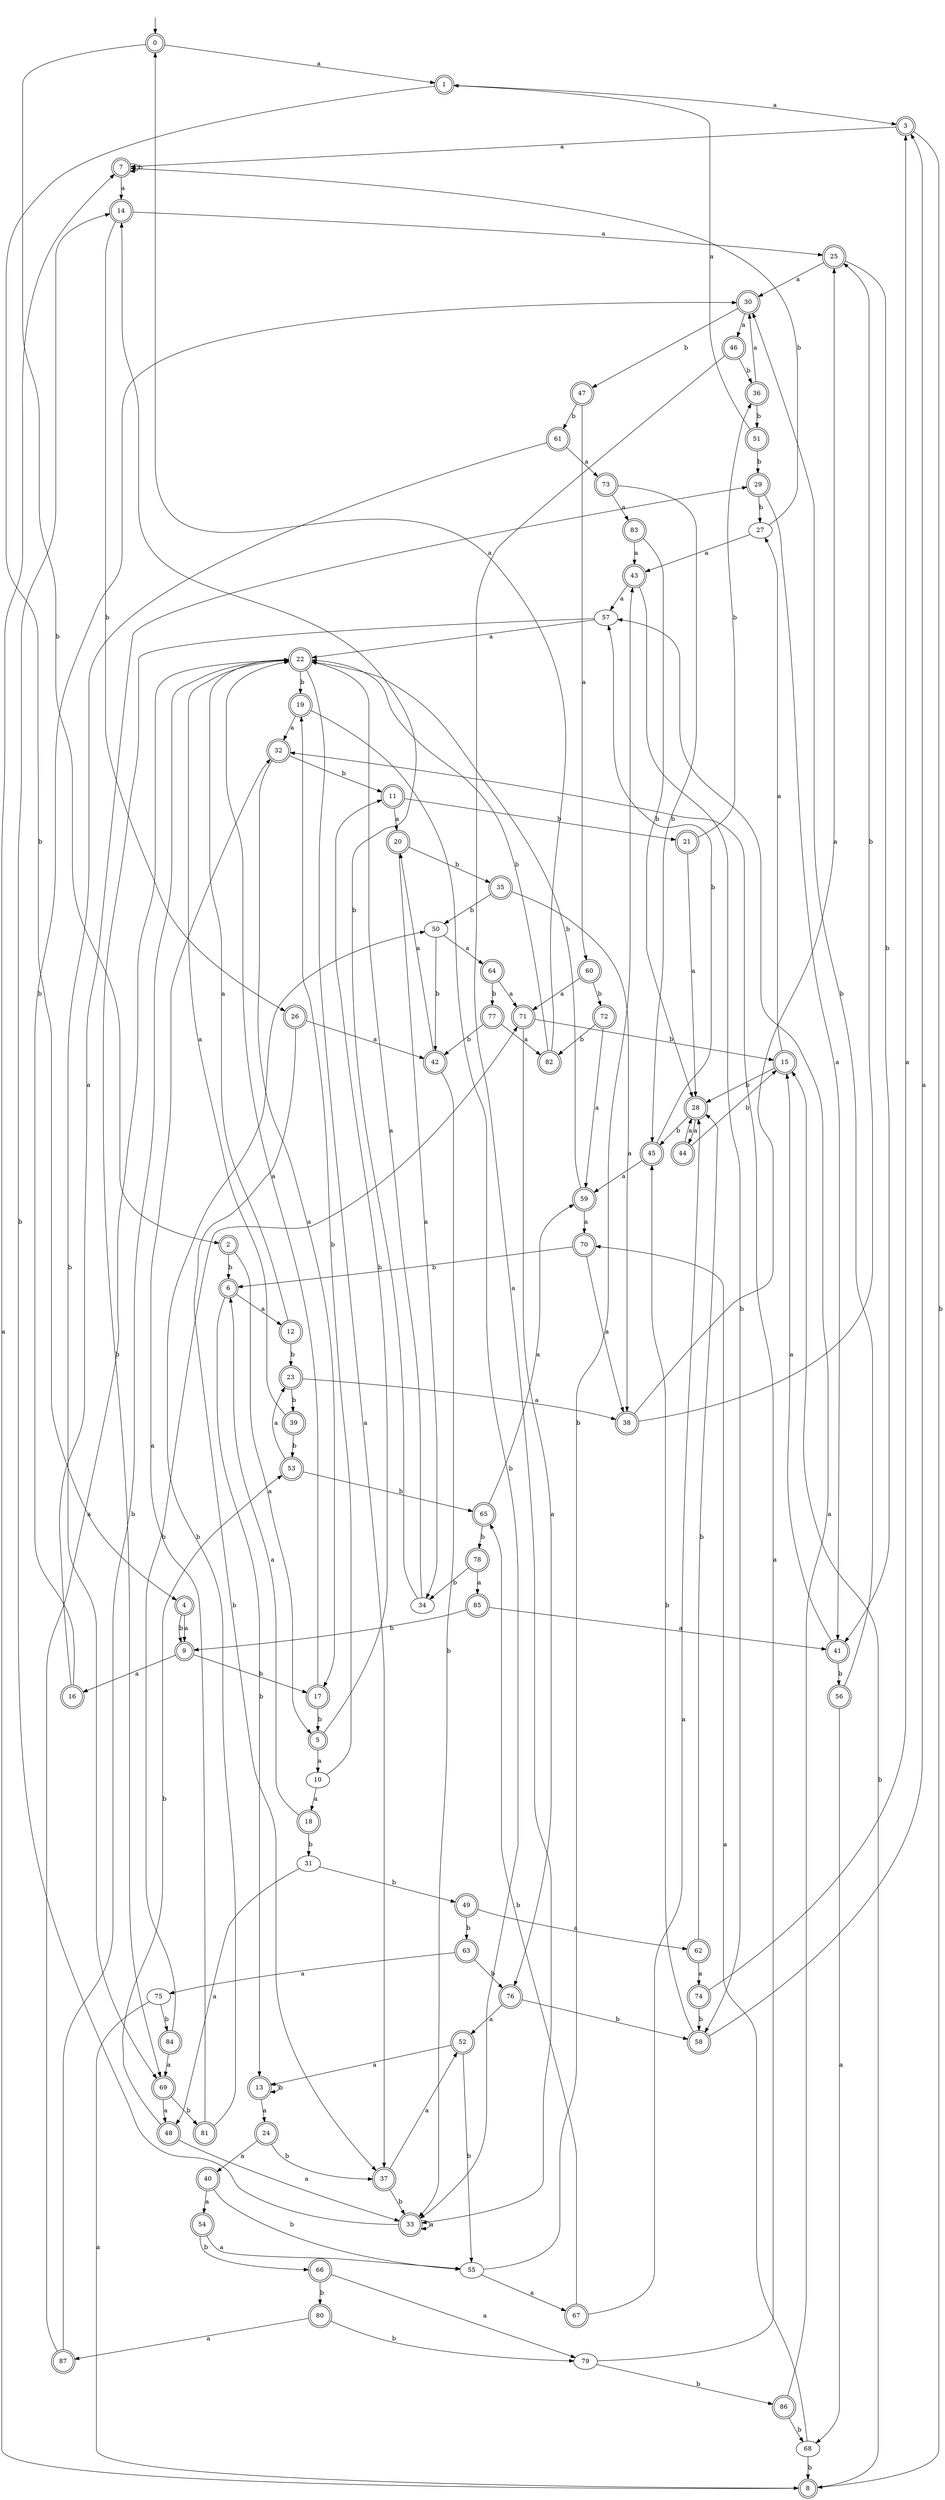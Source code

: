 digraph RandomDFA {
  __start0 [label="", shape=none];
  __start0 -> 0 [label=""];
  0 [shape=circle] [shape=doublecircle]
  0 -> 1 [label="a"]
  0 -> 2 [label="b"]
  1 [shape=doublecircle]
  1 -> 3 [label="a"]
  1 -> 4 [label="b"]
  2 [shape=doublecircle]
  2 -> 5 [label="a"]
  2 -> 6 [label="b"]
  3 [shape=doublecircle]
  3 -> 7 [label="a"]
  3 -> 8 [label="b"]
  4 [shape=doublecircle]
  4 -> 9 [label="a"]
  4 -> 9 [label="b"]
  5 [shape=doublecircle]
  5 -> 10 [label="a"]
  5 -> 11 [label="b"]
  6 [shape=doublecircle]
  6 -> 12 [label="a"]
  6 -> 13 [label="b"]
  7 [shape=doublecircle]
  7 -> 14 [label="a"]
  7 -> 7 [label="b"]
  8 [shape=doublecircle]
  8 -> 7 [label="a"]
  8 -> 15 [label="b"]
  9 [shape=doublecircle]
  9 -> 16 [label="a"]
  9 -> 17 [label="b"]
  10
  10 -> 18 [label="a"]
  10 -> 19 [label="b"]
  11 [shape=doublecircle]
  11 -> 20 [label="a"]
  11 -> 21 [label="b"]
  12 [shape=doublecircle]
  12 -> 22 [label="a"]
  12 -> 23 [label="b"]
  13 [shape=doublecircle]
  13 -> 24 [label="a"]
  13 -> 13 [label="b"]
  14 [shape=doublecircle]
  14 -> 25 [label="a"]
  14 -> 26 [label="b"]
  15 [shape=doublecircle]
  15 -> 27 [label="a"]
  15 -> 28 [label="b"]
  16 [shape=doublecircle]
  16 -> 29 [label="a"]
  16 -> 30 [label="b"]
  17 [shape=doublecircle]
  17 -> 22 [label="a"]
  17 -> 5 [label="b"]
  18 [shape=doublecircle]
  18 -> 6 [label="a"]
  18 -> 31 [label="b"]
  19 [shape=doublecircle]
  19 -> 32 [label="a"]
  19 -> 33 [label="b"]
  20 [shape=doublecircle]
  20 -> 34 [label="a"]
  20 -> 35 [label="b"]
  21 [shape=doublecircle]
  21 -> 28 [label="a"]
  21 -> 36 [label="b"]
  22 [shape=doublecircle]
  22 -> 37 [label="a"]
  22 -> 19 [label="b"]
  23 [shape=doublecircle]
  23 -> 38 [label="a"]
  23 -> 39 [label="b"]
  24 [shape=doublecircle]
  24 -> 40 [label="a"]
  24 -> 37 [label="b"]
  25 [shape=doublecircle]
  25 -> 30 [label="a"]
  25 -> 41 [label="b"]
  26 [shape=doublecircle]
  26 -> 42 [label="a"]
  26 -> 37 [label="b"]
  27
  27 -> 43 [label="a"]
  27 -> 7 [label="b"]
  28 [shape=doublecircle]
  28 -> 44 [label="a"]
  28 -> 45 [label="b"]
  29 [shape=doublecircle]
  29 -> 41 [label="a"]
  29 -> 27 [label="b"]
  30 [shape=doublecircle]
  30 -> 46 [label="a"]
  30 -> 47 [label="b"]
  31
  31 -> 48 [label="a"]
  31 -> 49 [label="b"]
  32 [shape=doublecircle]
  32 -> 17 [label="a"]
  32 -> 11 [label="b"]
  33 [shape=doublecircle]
  33 -> 33 [label="a"]
  33 -> 14 [label="b"]
  34
  34 -> 22 [label="a"]
  34 -> 14 [label="b"]
  35 [shape=doublecircle]
  35 -> 38 [label="a"]
  35 -> 50 [label="b"]
  36 [shape=doublecircle]
  36 -> 30 [label="a"]
  36 -> 51 [label="b"]
  37 [shape=doublecircle]
  37 -> 52 [label="a"]
  37 -> 33 [label="b"]
  38 [shape=doublecircle]
  38 -> 25 [label="a"]
  38 -> 25 [label="b"]
  39 [shape=doublecircle]
  39 -> 22 [label="a"]
  39 -> 53 [label="b"]
  40 [shape=doublecircle]
  40 -> 54 [label="a"]
  40 -> 55 [label="b"]
  41 [shape=doublecircle]
  41 -> 15 [label="a"]
  41 -> 56 [label="b"]
  42 [shape=doublecircle]
  42 -> 20 [label="a"]
  42 -> 33 [label="b"]
  43 [shape=doublecircle]
  43 -> 57 [label="a"]
  43 -> 58 [label="b"]
  44 [shape=doublecircle]
  44 -> 28 [label="a"]
  44 -> 15 [label="b"]
  45 [shape=doublecircle]
  45 -> 59 [label="a"]
  45 -> 57 [label="b"]
  46 [shape=doublecircle]
  46 -> 33 [label="a"]
  46 -> 36 [label="b"]
  47 [shape=doublecircle]
  47 -> 60 [label="a"]
  47 -> 61 [label="b"]
  48 [shape=doublecircle]
  48 -> 33 [label="a"]
  48 -> 53 [label="b"]
  49 [shape=doublecircle]
  49 -> 62 [label="a"]
  49 -> 63 [label="b"]
  50
  50 -> 64 [label="a"]
  50 -> 42 [label="b"]
  51 [shape=doublecircle]
  51 -> 1 [label="a"]
  51 -> 29 [label="b"]
  52 [shape=doublecircle]
  52 -> 13 [label="a"]
  52 -> 55 [label="b"]
  53 [shape=doublecircle]
  53 -> 23 [label="a"]
  53 -> 65 [label="b"]
  54 [shape=doublecircle]
  54 -> 55 [label="a"]
  54 -> 66 [label="b"]
  55
  55 -> 67 [label="a"]
  55 -> 43 [label="b"]
  56 [shape=doublecircle]
  56 -> 68 [label="a"]
  56 -> 30 [label="b"]
  57
  57 -> 22 [label="a"]
  57 -> 69 [label="b"]
  58 [shape=doublecircle]
  58 -> 3 [label="a"]
  58 -> 45 [label="b"]
  59 [shape=doublecircle]
  59 -> 70 [label="a"]
  59 -> 22 [label="b"]
  60 [shape=doublecircle]
  60 -> 71 [label="a"]
  60 -> 72 [label="b"]
  61 [shape=doublecircle]
  61 -> 73 [label="a"]
  61 -> 69 [label="b"]
  62 [shape=doublecircle]
  62 -> 74 [label="a"]
  62 -> 28 [label="b"]
  63 [shape=doublecircle]
  63 -> 75 [label="a"]
  63 -> 76 [label="b"]
  64 [shape=doublecircle]
  64 -> 71 [label="a"]
  64 -> 77 [label="b"]
  65 [shape=doublecircle]
  65 -> 59 [label="a"]
  65 -> 78 [label="b"]
  66 [shape=doublecircle]
  66 -> 79 [label="a"]
  66 -> 80 [label="b"]
  67 [shape=doublecircle]
  67 -> 28 [label="a"]
  67 -> 65 [label="b"]
  68
  68 -> 70 [label="a"]
  68 -> 8 [label="b"]
  69 [shape=doublecircle]
  69 -> 48 [label="a"]
  69 -> 81 [label="b"]
  70 [shape=doublecircle]
  70 -> 38 [label="a"]
  70 -> 6 [label="b"]
  71 [shape=doublecircle]
  71 -> 76 [label="a"]
  71 -> 15 [label="b"]
  72 [shape=doublecircle]
  72 -> 59 [label="a"]
  72 -> 82 [label="b"]
  73 [shape=doublecircle]
  73 -> 83 [label="a"]
  73 -> 45 [label="b"]
  74 [shape=doublecircle]
  74 -> 3 [label="a"]
  74 -> 58 [label="b"]
  75
  75 -> 8 [label="a"]
  75 -> 84 [label="b"]
  76 [shape=doublecircle]
  76 -> 52 [label="a"]
  76 -> 58 [label="b"]
  77 [shape=doublecircle]
  77 -> 82 [label="a"]
  77 -> 42 [label="b"]
  78 [shape=doublecircle]
  78 -> 85 [label="a"]
  78 -> 34 [label="b"]
  79
  79 -> 32 [label="a"]
  79 -> 86 [label="b"]
  80 [shape=doublecircle]
  80 -> 87 [label="a"]
  80 -> 79 [label="b"]
  81 [shape=doublecircle]
  81 -> 32 [label="a"]
  81 -> 50 [label="b"]
  82 [shape=doublecircle]
  82 -> 0 [label="a"]
  82 -> 22 [label="b"]
  83 [shape=doublecircle]
  83 -> 43 [label="a"]
  83 -> 28 [label="b"]
  84 [shape=doublecircle]
  84 -> 69 [label="a"]
  84 -> 71 [label="b"]
  85 [shape=doublecircle]
  85 -> 41 [label="a"]
  85 -> 9 [label="b"]
  86 [shape=doublecircle]
  86 -> 57 [label="a"]
  86 -> 68 [label="b"]
  87 [shape=doublecircle]
  87 -> 22 [label="a"]
  87 -> 22 [label="b"]
}
